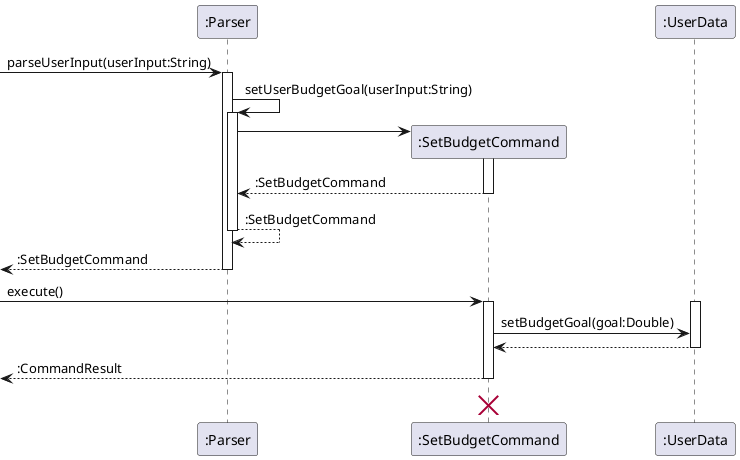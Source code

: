 @startuml
participant ":Parser" as Parser
participant ":SetBudgetCommand" as SetBudgetCommand
participant ":UserData" as UserData

[-> Parser : parseUserInput(userInput:String)
activate Parser
Parser -> Parser : setUserBudgetGoal(userInput:String)
activate Parser
create SetBudgetCommand
Parser -> SetBudgetCommand
activate SetBudgetCommand
SetBudgetCommand --> Parser : :SetBudgetCommand
deactivate SetBudgetCommand
Parser --> Parser : :SetBudgetCommand
deactivate Parser
Parser -->[ : :SetBudgetCommand

deactivate Parser
[-> SetBudgetCommand : execute()
activate SetBudgetCommand
activate UserData
SetBudgetCommand -> UserData : setBudgetGoal(goal:Double)
UserData --> SetBudgetCommand
deactivate UserData
SetBudgetCommand -->[ : :CommandResult
deactivate SetBudgetCommand
SetBudgetCommand <-[hidden]- SetBudgetCommand
'Hidden arrow to position the destroy marker below the end of the activation bar.
destroy SetBudgetCommand
@enduml
